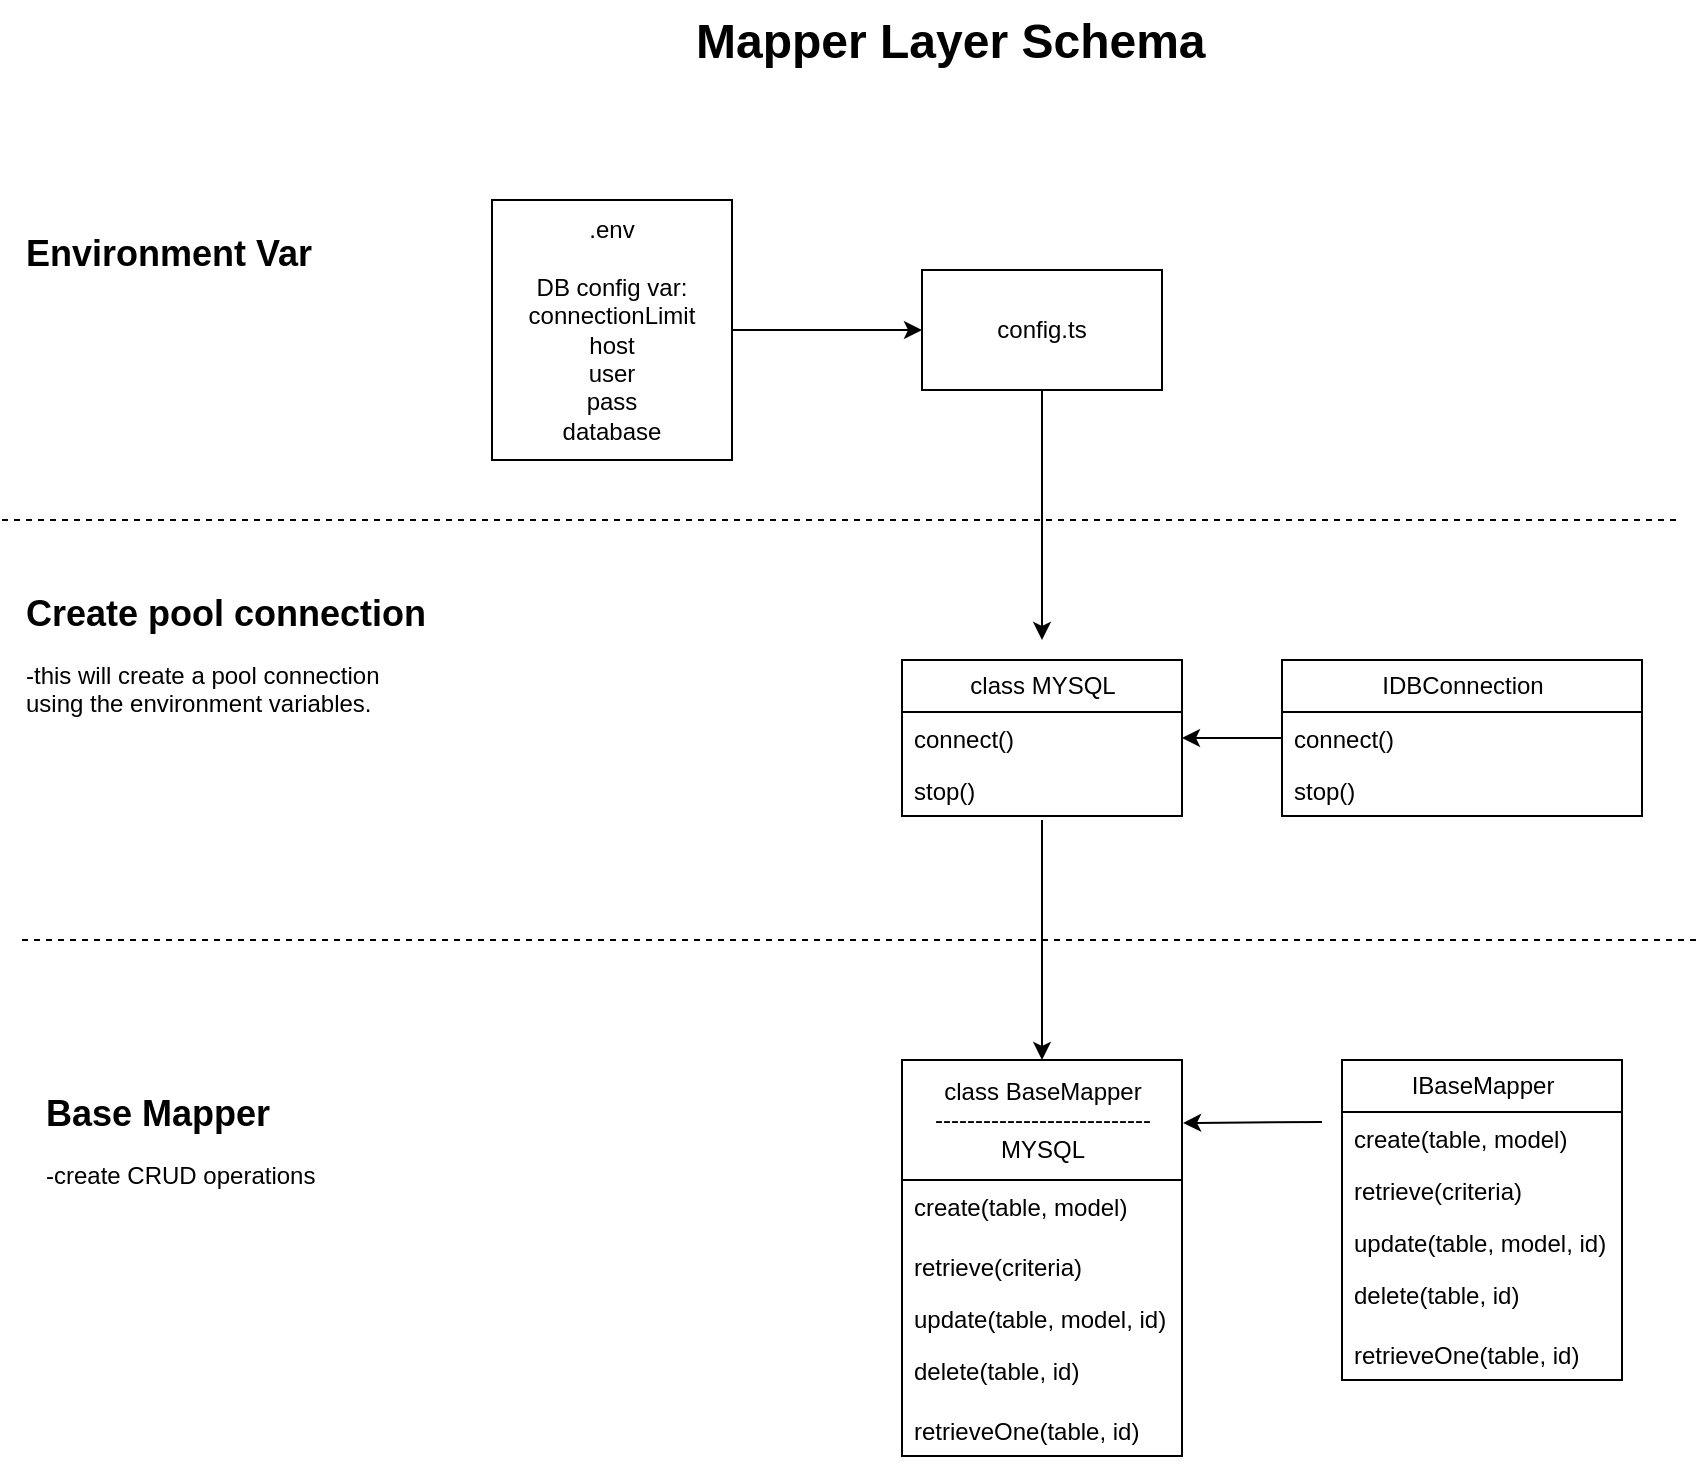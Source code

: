<mxfile version="24.1.0" type="device">
  <diagram name="Page-1" id="M0cIN5zO500fvd0H_kZN">
    <mxGraphModel dx="1434" dy="820" grid="1" gridSize="10" guides="1" tooltips="1" connect="1" arrows="1" fold="1" page="1" pageScale="1" pageWidth="850" pageHeight="1100" math="0" shadow="0">
      <root>
        <mxCell id="0" />
        <mxCell id="1" parent="0" />
        <mxCell id="7KHTwRIC09mufVfC2vnM-1" value="&lt;h1 style=&quot;margin-top: 0px;&quot;&gt;Mapper Layer Schema&lt;/h1&gt;&lt;div&gt;&lt;br&gt;&lt;/div&gt;&lt;div&gt;&lt;br&gt;&lt;/div&gt;" style="text;html=1;whiteSpace=wrap;overflow=hidden;rounded=0;" vertex="1" parent="1">
          <mxGeometry x="345" y="10" width="415" height="80" as="geometry" />
        </mxCell>
        <mxCell id="7KHTwRIC09mufVfC2vnM-3" value=".env&lt;div&gt;&lt;br&gt;&lt;/div&gt;&lt;div&gt;DB config var:&lt;/div&gt;&lt;div&gt;connectionLimit&lt;/div&gt;&lt;div&gt;host&lt;/div&gt;&lt;div&gt;user&lt;/div&gt;&lt;div&gt;pass&lt;/div&gt;&lt;div&gt;database&lt;/div&gt;" style="rounded=0;whiteSpace=wrap;html=1;" vertex="1" parent="1">
          <mxGeometry x="245" y="110" width="120" height="130" as="geometry" />
        </mxCell>
        <mxCell id="7KHTwRIC09mufVfC2vnM-5" value="" style="endArrow=classic;html=1;rounded=0;exitX=1;exitY=0.5;exitDx=0;exitDy=0;entryX=0;entryY=0.5;entryDx=0;entryDy=0;" edge="1" parent="1" source="7KHTwRIC09mufVfC2vnM-3">
          <mxGeometry width="50" height="50" relative="1" as="geometry">
            <mxPoint x="445" y="440" as="sourcePoint" />
            <mxPoint x="460" y="175" as="targetPoint" />
          </mxGeometry>
        </mxCell>
        <mxCell id="7KHTwRIC09mufVfC2vnM-7" value="" style="endArrow=classic;html=1;rounded=0;exitX=0.5;exitY=1;exitDx=0;exitDy=0;" edge="1" parent="1">
          <mxGeometry width="50" height="50" relative="1" as="geometry">
            <mxPoint x="520" y="205" as="sourcePoint" />
            <mxPoint x="520" y="330" as="targetPoint" />
          </mxGeometry>
        </mxCell>
        <mxCell id="7KHTwRIC09mufVfC2vnM-9" value="" style="endArrow=classic;html=1;rounded=0;" edge="1" parent="1">
          <mxGeometry width="50" height="50" relative="1" as="geometry">
            <mxPoint x="520" y="420" as="sourcePoint" />
            <mxPoint x="520" y="540" as="targetPoint" />
          </mxGeometry>
        </mxCell>
        <mxCell id="7KHTwRIC09mufVfC2vnM-11" value="" style="endArrow=none;dashed=1;html=1;rounded=0;" edge="1" parent="1">
          <mxGeometry width="50" height="50" relative="1" as="geometry">
            <mxPoint y="270" as="sourcePoint" />
            <mxPoint x="840" y="270" as="targetPoint" />
            <Array as="points">
              <mxPoint x="380" y="270" />
            </Array>
          </mxGeometry>
        </mxCell>
        <mxCell id="7KHTwRIC09mufVfC2vnM-12" value="&lt;h1 style=&quot;margin-top: 0px; font-size: 18px;&quot;&gt;Environment Var&lt;/h1&gt;" style="text;html=1;whiteSpace=wrap;overflow=hidden;rounded=0;" vertex="1" parent="1">
          <mxGeometry x="10" y="120" width="150" height="90" as="geometry" />
        </mxCell>
        <mxCell id="7KHTwRIC09mufVfC2vnM-13" value="" style="endArrow=none;dashed=1;html=1;rounded=0;" edge="1" parent="1">
          <mxGeometry width="50" height="50" relative="1" as="geometry">
            <mxPoint x="10" y="480" as="sourcePoint" />
            <mxPoint x="850" y="480" as="targetPoint" />
            <Array as="points" />
          </mxGeometry>
        </mxCell>
        <mxCell id="7KHTwRIC09mufVfC2vnM-14" value="&lt;h1 style=&quot;margin-top: 0px; font-size: 18px;&quot;&gt;Create pool connection&lt;/h1&gt;&lt;div&gt;-this will create a pool connection using the environment variables.&lt;/div&gt;&lt;div&gt;&lt;br&gt;&lt;/div&gt;" style="text;html=1;whiteSpace=wrap;overflow=hidden;rounded=0;" vertex="1" parent="1">
          <mxGeometry x="10" y="300" width="210" height="90" as="geometry" />
        </mxCell>
        <mxCell id="7KHTwRIC09mufVfC2vnM-15" value="config.ts" style="rounded=0;whiteSpace=wrap;html=1;" vertex="1" parent="1">
          <mxGeometry x="460" y="145" width="120" height="60" as="geometry" />
        </mxCell>
        <mxCell id="7KHTwRIC09mufVfC2vnM-30" value="class MYSQL" style="swimlane;fontStyle=0;childLayout=stackLayout;horizontal=1;startSize=26;fillColor=none;horizontalStack=0;resizeParent=1;resizeParentMax=0;resizeLast=0;collapsible=1;marginBottom=0;html=1;" vertex="1" parent="1">
          <mxGeometry x="450" y="340" width="140" height="78" as="geometry" />
        </mxCell>
        <mxCell id="7KHTwRIC09mufVfC2vnM-31" value="connect()" style="text;strokeColor=none;fillColor=none;align=left;verticalAlign=top;spacingLeft=4;spacingRight=4;overflow=hidden;rotatable=0;points=[[0,0.5],[1,0.5]];portConstraint=eastwest;whiteSpace=wrap;html=1;" vertex="1" parent="7KHTwRIC09mufVfC2vnM-30">
          <mxGeometry y="26" width="140" height="26" as="geometry" />
        </mxCell>
        <mxCell id="7KHTwRIC09mufVfC2vnM-32" value="stop()" style="text;strokeColor=none;fillColor=none;align=left;verticalAlign=top;spacingLeft=4;spacingRight=4;overflow=hidden;rotatable=0;points=[[0,0.5],[1,0.5]];portConstraint=eastwest;whiteSpace=wrap;html=1;" vertex="1" parent="7KHTwRIC09mufVfC2vnM-30">
          <mxGeometry y="52" width="140" height="26" as="geometry" />
        </mxCell>
        <mxCell id="7KHTwRIC09mufVfC2vnM-35" value="IDBConnection" style="swimlane;fontStyle=0;childLayout=stackLayout;horizontal=1;startSize=26;fillColor=none;horizontalStack=0;resizeParent=1;resizeParentMax=0;resizeLast=0;collapsible=1;marginBottom=0;html=1;" vertex="1" parent="1">
          <mxGeometry x="640" y="340" width="180" height="78" as="geometry" />
        </mxCell>
        <mxCell id="7KHTwRIC09mufVfC2vnM-36" value="connect()" style="text;strokeColor=none;fillColor=none;align=left;verticalAlign=top;spacingLeft=4;spacingRight=4;overflow=hidden;rotatable=0;points=[[0,0.5],[1,0.5]];portConstraint=eastwest;whiteSpace=wrap;html=1;" vertex="1" parent="7KHTwRIC09mufVfC2vnM-35">
          <mxGeometry y="26" width="180" height="26" as="geometry" />
        </mxCell>
        <mxCell id="7KHTwRIC09mufVfC2vnM-37" value="stop()" style="text;strokeColor=none;fillColor=none;align=left;verticalAlign=top;spacingLeft=4;spacingRight=4;overflow=hidden;rotatable=0;points=[[0,0.5],[1,0.5]];portConstraint=eastwest;whiteSpace=wrap;html=1;" vertex="1" parent="7KHTwRIC09mufVfC2vnM-35">
          <mxGeometry y="52" width="180" height="26" as="geometry" />
        </mxCell>
        <mxCell id="7KHTwRIC09mufVfC2vnM-39" value="" style="endArrow=classic;html=1;rounded=0;exitX=0;exitY=0.5;exitDx=0;exitDy=0;entryX=1;entryY=0.5;entryDx=0;entryDy=0;" edge="1" parent="1" source="7KHTwRIC09mufVfC2vnM-36" target="7KHTwRIC09mufVfC2vnM-31">
          <mxGeometry width="50" height="50" relative="1" as="geometry">
            <mxPoint x="400" y="450" as="sourcePoint" />
            <mxPoint x="450" y="400" as="targetPoint" />
          </mxGeometry>
        </mxCell>
        <mxCell id="7KHTwRIC09mufVfC2vnM-40" value="class BaseMapper&lt;div&gt;---------------------------&lt;/div&gt;&lt;div&gt;MYSQL&lt;/div&gt;" style="swimlane;fontStyle=0;childLayout=stackLayout;horizontal=1;startSize=60;fillColor=none;horizontalStack=0;resizeParent=1;resizeParentMax=0;resizeLast=0;collapsible=1;marginBottom=0;html=1;" vertex="1" parent="1">
          <mxGeometry x="450" y="540" width="140" height="198" as="geometry" />
        </mxCell>
        <mxCell id="7KHTwRIC09mufVfC2vnM-41" value="create(table, model)" style="text;strokeColor=none;fillColor=none;align=left;verticalAlign=top;spacingLeft=4;spacingRight=4;overflow=hidden;rotatable=0;points=[[0,0.5],[1,0.5]];portConstraint=eastwest;whiteSpace=wrap;html=1;" vertex="1" parent="7KHTwRIC09mufVfC2vnM-40">
          <mxGeometry y="60" width="140" height="30" as="geometry" />
        </mxCell>
        <mxCell id="7KHTwRIC09mufVfC2vnM-43" value="retrieve(criteria)" style="text;strokeColor=none;fillColor=none;align=left;verticalAlign=top;spacingLeft=4;spacingRight=4;overflow=hidden;rotatable=0;points=[[0,0.5],[1,0.5]];portConstraint=eastwest;whiteSpace=wrap;html=1;" vertex="1" parent="7KHTwRIC09mufVfC2vnM-40">
          <mxGeometry y="90" width="140" height="26" as="geometry" />
        </mxCell>
        <mxCell id="7KHTwRIC09mufVfC2vnM-44" value="update(table, model, id)" style="text;strokeColor=none;fillColor=none;align=left;verticalAlign=top;spacingLeft=4;spacingRight=4;overflow=hidden;rotatable=0;points=[[0,0.5],[1,0.5]];portConstraint=eastwest;whiteSpace=wrap;html=1;" vertex="1" parent="7KHTwRIC09mufVfC2vnM-40">
          <mxGeometry y="116" width="140" height="26" as="geometry" />
        </mxCell>
        <mxCell id="7KHTwRIC09mufVfC2vnM-42" value="&lt;div&gt;delete(table, id)&lt;/div&gt;" style="text;strokeColor=none;fillColor=none;align=left;verticalAlign=top;spacingLeft=4;spacingRight=4;overflow=hidden;rotatable=0;points=[[0,0.5],[1,0.5]];portConstraint=eastwest;whiteSpace=wrap;html=1;" vertex="1" parent="7KHTwRIC09mufVfC2vnM-40">
          <mxGeometry y="142" width="140" height="30" as="geometry" />
        </mxCell>
        <mxCell id="7KHTwRIC09mufVfC2vnM-56" value="retrieveOne(table, id)" style="text;strokeColor=none;fillColor=none;align=left;verticalAlign=top;spacingLeft=4;spacingRight=4;overflow=hidden;rotatable=0;points=[[0,0.5],[1,0.5]];portConstraint=eastwest;whiteSpace=wrap;html=1;" vertex="1" parent="7KHTwRIC09mufVfC2vnM-40">
          <mxGeometry y="172" width="140" height="26" as="geometry" />
        </mxCell>
        <mxCell id="7KHTwRIC09mufVfC2vnM-53" value="" style="endArrow=classic;html=1;rounded=0;entryX=1.004;entryY=0.159;entryDx=0;entryDy=0;entryPerimeter=0;" edge="1" parent="1" target="7KHTwRIC09mufVfC2vnM-40">
          <mxGeometry width="50" height="50" relative="1" as="geometry">
            <mxPoint x="660" y="571" as="sourcePoint" />
            <mxPoint x="600" y="389" as="targetPoint" />
            <Array as="points" />
          </mxGeometry>
        </mxCell>
        <mxCell id="7KHTwRIC09mufVfC2vnM-54" value="&lt;h1 style=&quot;margin-top: 0px; font-size: 18px;&quot;&gt;Base Mapper&amp;nbsp;&lt;/h1&gt;&lt;div&gt;-create CRUD operations&lt;/div&gt;" style="text;html=1;whiteSpace=wrap;overflow=hidden;rounded=0;" vertex="1" parent="1">
          <mxGeometry x="20" y="550" width="210" height="90" as="geometry" />
        </mxCell>
        <mxCell id="7KHTwRIC09mufVfC2vnM-58" value="IBaseMapper" style="swimlane;fontStyle=0;childLayout=stackLayout;horizontal=1;startSize=26;fillColor=none;horizontalStack=0;resizeParent=1;resizeParentMax=0;resizeLast=0;collapsible=1;marginBottom=0;html=1;" vertex="1" parent="1">
          <mxGeometry x="670" y="540" width="140" height="160" as="geometry" />
        </mxCell>
        <mxCell id="7KHTwRIC09mufVfC2vnM-59" value="create(table, model)" style="text;strokeColor=none;fillColor=none;align=left;verticalAlign=top;spacingLeft=4;spacingRight=4;overflow=hidden;rotatable=0;points=[[0,0.5],[1,0.5]];portConstraint=eastwest;whiteSpace=wrap;html=1;" vertex="1" parent="7KHTwRIC09mufVfC2vnM-58">
          <mxGeometry y="26" width="140" height="26" as="geometry" />
        </mxCell>
        <mxCell id="7KHTwRIC09mufVfC2vnM-60" value="retrieve(criteria)" style="text;strokeColor=none;fillColor=none;align=left;verticalAlign=top;spacingLeft=4;spacingRight=4;overflow=hidden;rotatable=0;points=[[0,0.5],[1,0.5]];portConstraint=eastwest;whiteSpace=wrap;html=1;" vertex="1" parent="7KHTwRIC09mufVfC2vnM-58">
          <mxGeometry y="52" width="140" height="26" as="geometry" />
        </mxCell>
        <mxCell id="7KHTwRIC09mufVfC2vnM-61" value="update(table, model, id)" style="text;strokeColor=none;fillColor=none;align=left;verticalAlign=top;spacingLeft=4;spacingRight=4;overflow=hidden;rotatable=0;points=[[0,0.5],[1,0.5]];portConstraint=eastwest;whiteSpace=wrap;html=1;" vertex="1" parent="7KHTwRIC09mufVfC2vnM-58">
          <mxGeometry y="78" width="140" height="26" as="geometry" />
        </mxCell>
        <mxCell id="7KHTwRIC09mufVfC2vnM-62" value="&lt;div&gt;delete(table, id)&lt;/div&gt;" style="text;strokeColor=none;fillColor=none;align=left;verticalAlign=top;spacingLeft=4;spacingRight=4;overflow=hidden;rotatable=0;points=[[0,0.5],[1,0.5]];portConstraint=eastwest;whiteSpace=wrap;html=1;" vertex="1" parent="7KHTwRIC09mufVfC2vnM-58">
          <mxGeometry y="104" width="140" height="30" as="geometry" />
        </mxCell>
        <mxCell id="7KHTwRIC09mufVfC2vnM-63" value="retrieveOne(table, id)" style="text;strokeColor=none;fillColor=none;align=left;verticalAlign=top;spacingLeft=4;spacingRight=4;overflow=hidden;rotatable=0;points=[[0,0.5],[1,0.5]];portConstraint=eastwest;whiteSpace=wrap;html=1;" vertex="1" parent="7KHTwRIC09mufVfC2vnM-58">
          <mxGeometry y="134" width="140" height="26" as="geometry" />
        </mxCell>
      </root>
    </mxGraphModel>
  </diagram>
</mxfile>
